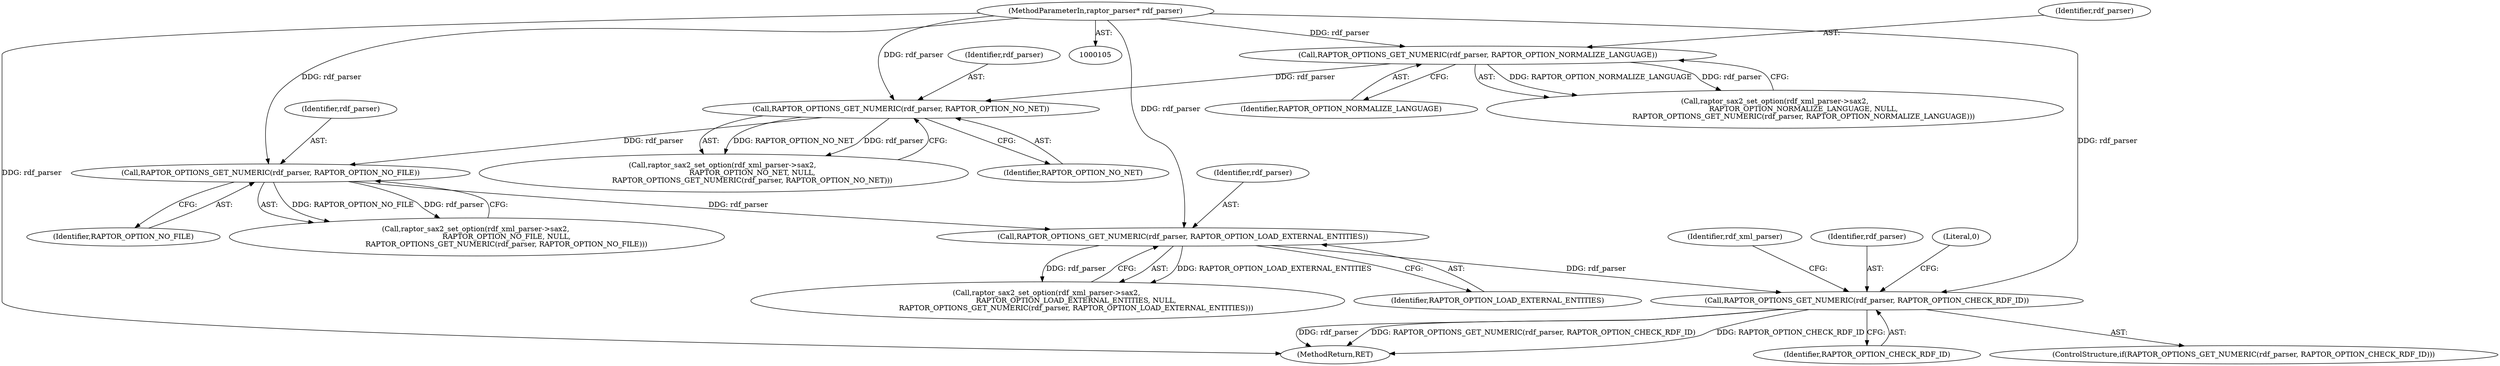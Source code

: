 digraph "0_raptor_a676f235309a59d4aa78eeffd2574ae5d341fcb0_2@pointer" {
"1000197" [label="(Call,RAPTOR_OPTIONS_GET_NUMERIC(rdf_parser, RAPTOR_OPTION_CHECK_RDF_ID))"];
"1000160" [label="(Call,RAPTOR_OPTIONS_GET_NUMERIC(rdf_parser, RAPTOR_OPTION_LOAD_EXTERNAL_ENTITIES))"];
"1000151" [label="(Call,RAPTOR_OPTIONS_GET_NUMERIC(rdf_parser, RAPTOR_OPTION_NO_FILE))"];
"1000142" [label="(Call,RAPTOR_OPTIONS_GET_NUMERIC(rdf_parser, RAPTOR_OPTION_NO_NET))"];
"1000133" [label="(Call,RAPTOR_OPTIONS_GET_NUMERIC(rdf_parser, RAPTOR_OPTION_NORMALIZE_LANGUAGE))"];
"1000106" [label="(MethodParameterIn,raptor_parser* rdf_parser)"];
"1000203" [label="(Identifier,rdf_xml_parser)"];
"1000145" [label="(Call,raptor_sax2_set_option(rdf_xml_parser->sax2, \n                          RAPTOR_OPTION_NO_FILE, NULL,\n                          RAPTOR_OPTIONS_GET_NUMERIC(rdf_parser, RAPTOR_OPTION_NO_FILE)))"];
"1000142" [label="(Call,RAPTOR_OPTIONS_GET_NUMERIC(rdf_parser, RAPTOR_OPTION_NO_NET))"];
"1000161" [label="(Identifier,rdf_parser)"];
"1000199" [label="(Identifier,RAPTOR_OPTION_CHECK_RDF_ID)"];
"1000197" [label="(Call,RAPTOR_OPTIONS_GET_NUMERIC(rdf_parser, RAPTOR_OPTION_CHECK_RDF_ID))"];
"1000144" [label="(Identifier,RAPTOR_OPTION_NO_NET)"];
"1000218" [label="(MethodReturn,RET)"];
"1000162" [label="(Identifier,RAPTOR_OPTION_LOAD_EXTERNAL_ENTITIES)"];
"1000136" [label="(Call,raptor_sax2_set_option(rdf_xml_parser->sax2, \n                         RAPTOR_OPTION_NO_NET, NULL,\n                         RAPTOR_OPTIONS_GET_NUMERIC(rdf_parser, RAPTOR_OPTION_NO_NET)))"];
"1000143" [label="(Identifier,rdf_parser)"];
"1000152" [label="(Identifier,rdf_parser)"];
"1000134" [label="(Identifier,rdf_parser)"];
"1000127" [label="(Call,raptor_sax2_set_option(rdf_xml_parser->sax2,\n                         RAPTOR_OPTION_NORMALIZE_LANGUAGE, NULL,\n                         RAPTOR_OPTIONS_GET_NUMERIC(rdf_parser, RAPTOR_OPTION_NORMALIZE_LANGUAGE)))"];
"1000198" [label="(Identifier,rdf_parser)"];
"1000135" [label="(Identifier,RAPTOR_OPTION_NORMALIZE_LANGUAGE)"];
"1000196" [label="(ControlStructure,if(RAPTOR_OPTIONS_GET_NUMERIC(rdf_parser, RAPTOR_OPTION_CHECK_RDF_ID)))"];
"1000106" [label="(MethodParameterIn,raptor_parser* rdf_parser)"];
"1000153" [label="(Identifier,RAPTOR_OPTION_NO_FILE)"];
"1000151" [label="(Call,RAPTOR_OPTIONS_GET_NUMERIC(rdf_parser, RAPTOR_OPTION_NO_FILE))"];
"1000154" [label="(Call,raptor_sax2_set_option(rdf_xml_parser->sax2, \n                         RAPTOR_OPTION_LOAD_EXTERNAL_ENTITIES, NULL,\n                         RAPTOR_OPTIONS_GET_NUMERIC(rdf_parser, RAPTOR_OPTION_LOAD_EXTERNAL_ENTITIES)))"];
"1000133" [label="(Call,RAPTOR_OPTIONS_GET_NUMERIC(rdf_parser, RAPTOR_OPTION_NORMALIZE_LANGUAGE))"];
"1000160" [label="(Call,RAPTOR_OPTIONS_GET_NUMERIC(rdf_parser, RAPTOR_OPTION_LOAD_EXTERNAL_ENTITIES))"];
"1000217" [label="(Literal,0)"];
"1000197" -> "1000196"  [label="AST: "];
"1000197" -> "1000199"  [label="CFG: "];
"1000198" -> "1000197"  [label="AST: "];
"1000199" -> "1000197"  [label="AST: "];
"1000203" -> "1000197"  [label="CFG: "];
"1000217" -> "1000197"  [label="CFG: "];
"1000197" -> "1000218"  [label="DDG: RAPTOR_OPTIONS_GET_NUMERIC(rdf_parser, RAPTOR_OPTION_CHECK_RDF_ID)"];
"1000197" -> "1000218"  [label="DDG: RAPTOR_OPTION_CHECK_RDF_ID"];
"1000197" -> "1000218"  [label="DDG: rdf_parser"];
"1000160" -> "1000197"  [label="DDG: rdf_parser"];
"1000106" -> "1000197"  [label="DDG: rdf_parser"];
"1000160" -> "1000154"  [label="AST: "];
"1000160" -> "1000162"  [label="CFG: "];
"1000161" -> "1000160"  [label="AST: "];
"1000162" -> "1000160"  [label="AST: "];
"1000154" -> "1000160"  [label="CFG: "];
"1000160" -> "1000154"  [label="DDG: RAPTOR_OPTION_LOAD_EXTERNAL_ENTITIES"];
"1000160" -> "1000154"  [label="DDG: rdf_parser"];
"1000151" -> "1000160"  [label="DDG: rdf_parser"];
"1000106" -> "1000160"  [label="DDG: rdf_parser"];
"1000151" -> "1000145"  [label="AST: "];
"1000151" -> "1000153"  [label="CFG: "];
"1000152" -> "1000151"  [label="AST: "];
"1000153" -> "1000151"  [label="AST: "];
"1000145" -> "1000151"  [label="CFG: "];
"1000151" -> "1000145"  [label="DDG: RAPTOR_OPTION_NO_FILE"];
"1000151" -> "1000145"  [label="DDG: rdf_parser"];
"1000142" -> "1000151"  [label="DDG: rdf_parser"];
"1000106" -> "1000151"  [label="DDG: rdf_parser"];
"1000142" -> "1000136"  [label="AST: "];
"1000142" -> "1000144"  [label="CFG: "];
"1000143" -> "1000142"  [label="AST: "];
"1000144" -> "1000142"  [label="AST: "];
"1000136" -> "1000142"  [label="CFG: "];
"1000142" -> "1000136"  [label="DDG: RAPTOR_OPTION_NO_NET"];
"1000142" -> "1000136"  [label="DDG: rdf_parser"];
"1000133" -> "1000142"  [label="DDG: rdf_parser"];
"1000106" -> "1000142"  [label="DDG: rdf_parser"];
"1000133" -> "1000127"  [label="AST: "];
"1000133" -> "1000135"  [label="CFG: "];
"1000134" -> "1000133"  [label="AST: "];
"1000135" -> "1000133"  [label="AST: "];
"1000127" -> "1000133"  [label="CFG: "];
"1000133" -> "1000127"  [label="DDG: RAPTOR_OPTION_NORMALIZE_LANGUAGE"];
"1000133" -> "1000127"  [label="DDG: rdf_parser"];
"1000106" -> "1000133"  [label="DDG: rdf_parser"];
"1000106" -> "1000105"  [label="AST: "];
"1000106" -> "1000218"  [label="DDG: rdf_parser"];
}
